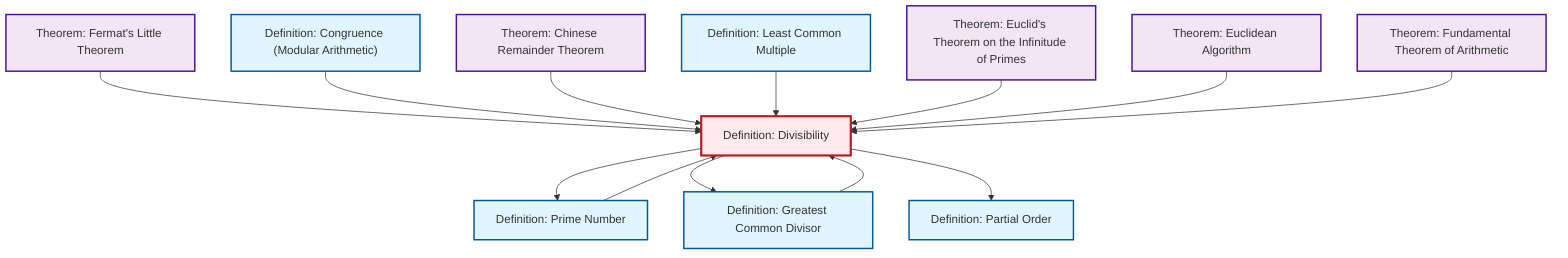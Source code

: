graph TD
    classDef definition fill:#e1f5fe,stroke:#01579b,stroke-width:2px
    classDef theorem fill:#f3e5f5,stroke:#4a148c,stroke-width:2px
    classDef axiom fill:#fff3e0,stroke:#e65100,stroke-width:2px
    classDef example fill:#e8f5e9,stroke:#1b5e20,stroke-width:2px
    classDef current fill:#ffebee,stroke:#b71c1c,stroke-width:3px
    thm-fundamental-arithmetic["Theorem: Fundamental Theorem of Arithmetic"]:::theorem
    def-gcd["Definition: Greatest Common Divisor"]:::definition
    def-prime["Definition: Prime Number"]:::definition
    def-congruence["Definition: Congruence (Modular Arithmetic)"]:::definition
    thm-chinese-remainder["Theorem: Chinese Remainder Theorem"]:::theorem
    def-partial-order["Definition: Partial Order"]:::definition
    thm-fermat-little["Theorem: Fermat's Little Theorem"]:::theorem
    def-lcm["Definition: Least Common Multiple"]:::definition
    def-divisibility["Definition: Divisibility"]:::definition
    thm-euclidean-algorithm["Theorem: Euclidean Algorithm"]:::theorem
    thm-euclid-infinitude-primes["Theorem: Euclid's Theorem on the Infinitude of Primes"]:::theorem
    thm-fermat-little --> def-divisibility
    def-divisibility --> def-prime
    def-divisibility --> def-gcd
    def-congruence --> def-divisibility
    thm-chinese-remainder --> def-divisibility
    def-lcm --> def-divisibility
    thm-euclid-infinitude-primes --> def-divisibility
    def-gcd --> def-divisibility
    thm-euclidean-algorithm --> def-divisibility
    def-prime --> def-divisibility
    def-divisibility --> def-partial-order
    thm-fundamental-arithmetic --> def-divisibility
    class def-divisibility current